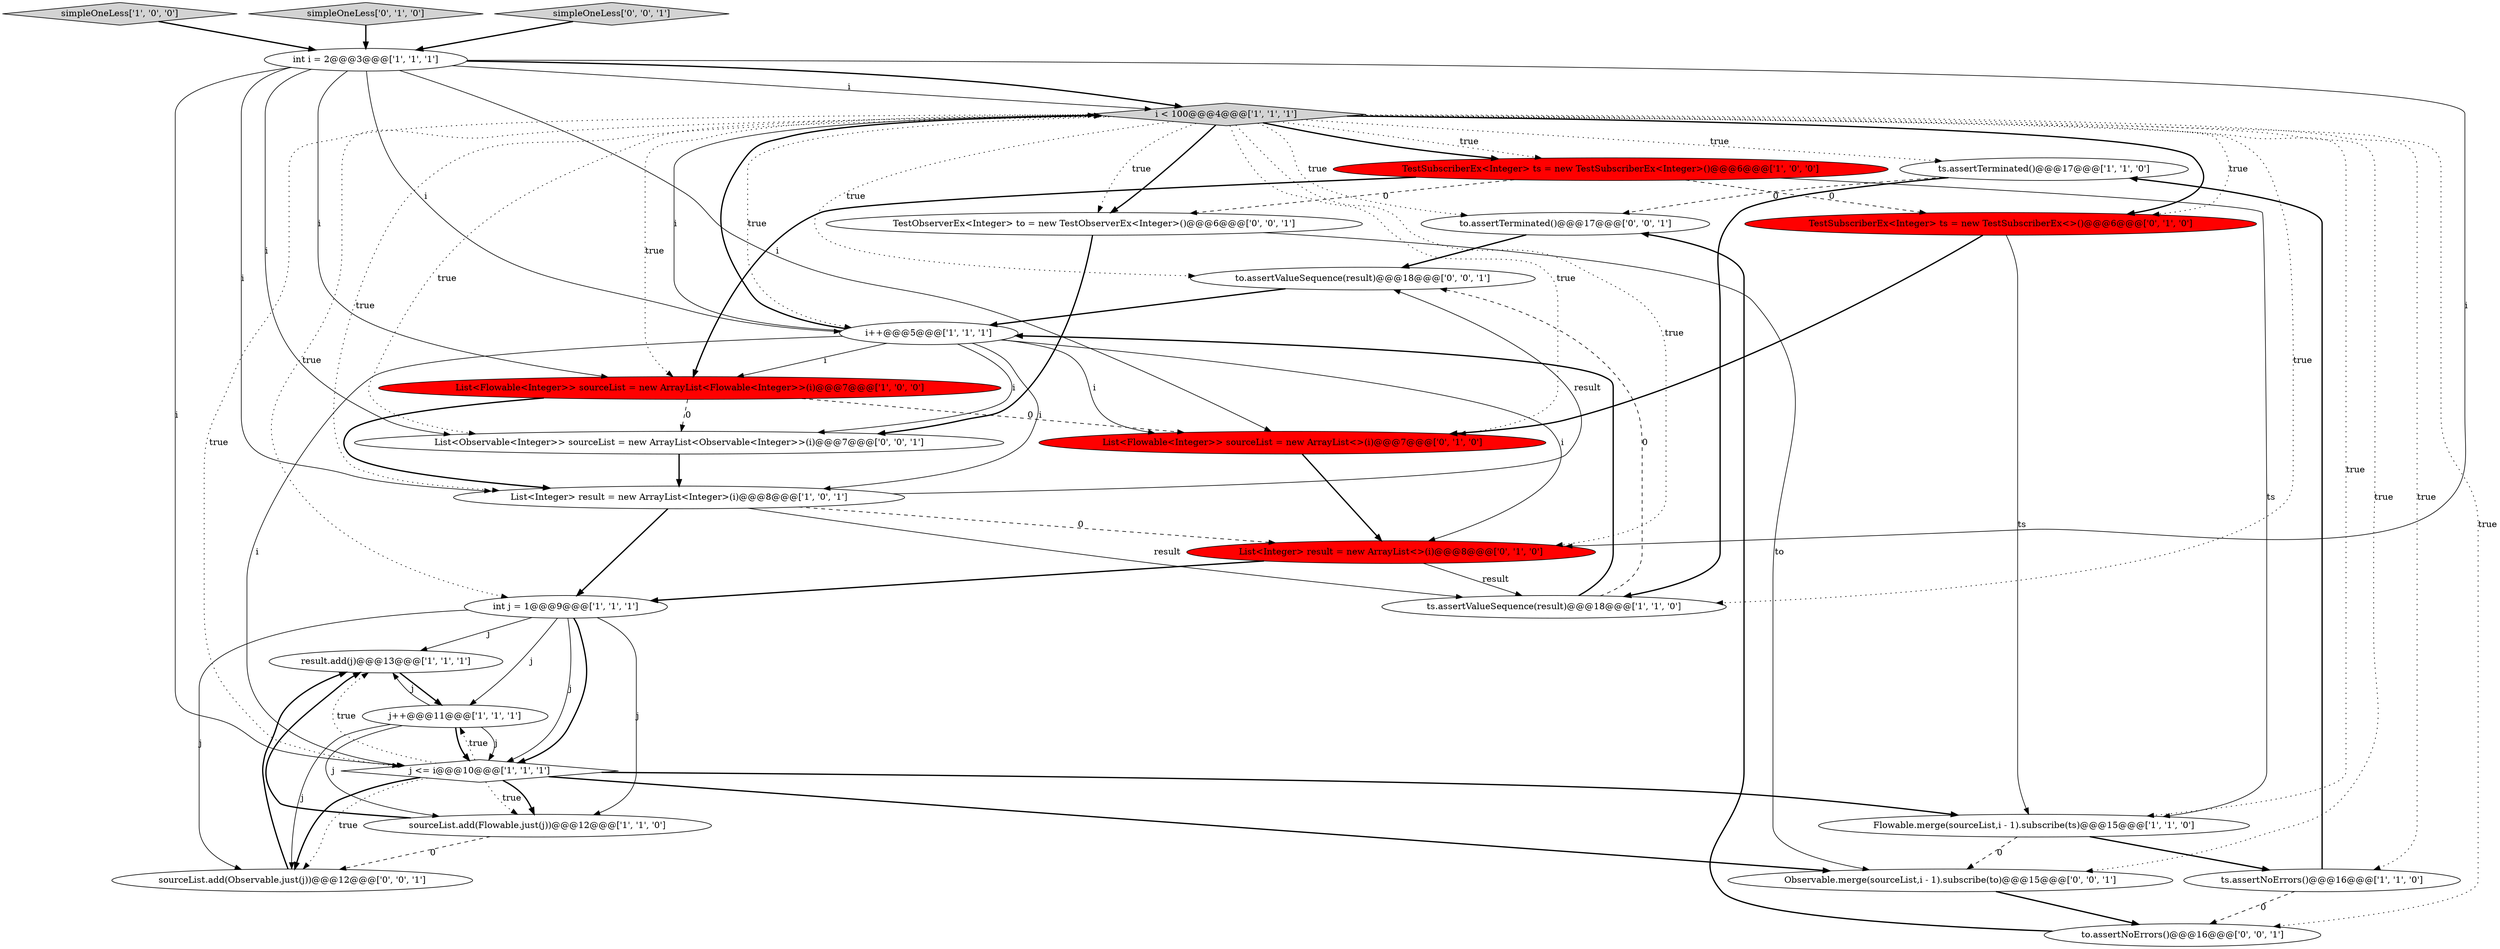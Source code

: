 digraph {
10 [style = filled, label = "i < 100@@@4@@@['1', '1', '1']", fillcolor = lightgray, shape = diamond image = "AAA0AAABBB1BBB"];
11 [style = filled, label = "ts.assertTerminated()@@@17@@@['1', '1', '0']", fillcolor = white, shape = ellipse image = "AAA0AAABBB1BBB"];
7 [style = filled, label = "simpleOneLess['1', '0', '0']", fillcolor = lightgray, shape = diamond image = "AAA0AAABBB1BBB"];
20 [style = filled, label = "to.assertNoErrors()@@@16@@@['0', '0', '1']", fillcolor = white, shape = ellipse image = "AAA0AAABBB3BBB"];
15 [style = filled, label = "result.add(j)@@@13@@@['1', '1', '1']", fillcolor = white, shape = ellipse image = "AAA0AAABBB1BBB"];
3 [style = filled, label = "ts.assertNoErrors()@@@16@@@['1', '1', '0']", fillcolor = white, shape = ellipse image = "AAA0AAABBB1BBB"];
27 [style = filled, label = "to.assertTerminated()@@@17@@@['0', '0', '1']", fillcolor = white, shape = ellipse image = "AAA0AAABBB3BBB"];
9 [style = filled, label = "List<Flowable<Integer>> sourceList = new ArrayList<Flowable<Integer>>(i)@@@7@@@['1', '0', '0']", fillcolor = red, shape = ellipse image = "AAA1AAABBB1BBB"];
5 [style = filled, label = "Flowable.merge(sourceList,i - 1).subscribe(ts)@@@15@@@['1', '1', '0']", fillcolor = white, shape = ellipse image = "AAA0AAABBB1BBB"];
0 [style = filled, label = "j++@@@11@@@['1', '1', '1']", fillcolor = white, shape = ellipse image = "AAA0AAABBB1BBB"];
4 [style = filled, label = "i++@@@5@@@['1', '1', '1']", fillcolor = white, shape = ellipse image = "AAA0AAABBB1BBB"];
8 [style = filled, label = "j <= i@@@10@@@['1', '1', '1']", fillcolor = white, shape = diamond image = "AAA0AAABBB1BBB"];
26 [style = filled, label = "sourceList.add(Observable.just(j))@@@12@@@['0', '0', '1']", fillcolor = white, shape = ellipse image = "AAA0AAABBB3BBB"];
6 [style = filled, label = "TestSubscriberEx<Integer> ts = new TestSubscriberEx<Integer>()@@@6@@@['1', '0', '0']", fillcolor = red, shape = ellipse image = "AAA1AAABBB1BBB"];
23 [style = filled, label = "to.assertValueSequence(result)@@@18@@@['0', '0', '1']", fillcolor = white, shape = ellipse image = "AAA0AAABBB3BBB"];
13 [style = filled, label = "int j = 1@@@9@@@['1', '1', '1']", fillcolor = white, shape = ellipse image = "AAA0AAABBB1BBB"];
14 [style = filled, label = "sourceList.add(Flowable.just(j))@@@12@@@['1', '1', '0']", fillcolor = white, shape = ellipse image = "AAA0AAABBB1BBB"];
16 [style = filled, label = "TestSubscriberEx<Integer> ts = new TestSubscriberEx<>()@@@6@@@['0', '1', '0']", fillcolor = red, shape = ellipse image = "AAA1AAABBB2BBB"];
18 [style = filled, label = "List<Integer> result = new ArrayList<>(i)@@@8@@@['0', '1', '0']", fillcolor = red, shape = ellipse image = "AAA1AAABBB2BBB"];
19 [style = filled, label = "simpleOneLess['0', '1', '0']", fillcolor = lightgray, shape = diamond image = "AAA0AAABBB2BBB"];
21 [style = filled, label = "simpleOneLess['0', '0', '1']", fillcolor = lightgray, shape = diamond image = "AAA0AAABBB3BBB"];
12 [style = filled, label = "int i = 2@@@3@@@['1', '1', '1']", fillcolor = white, shape = ellipse image = "AAA0AAABBB1BBB"];
1 [style = filled, label = "ts.assertValueSequence(result)@@@18@@@['1', '1', '0']", fillcolor = white, shape = ellipse image = "AAA0AAABBB1BBB"];
2 [style = filled, label = "List<Integer> result = new ArrayList<Integer>(i)@@@8@@@['1', '0', '1']", fillcolor = white, shape = ellipse image = "AAA0AAABBB1BBB"];
22 [style = filled, label = "TestObserverEx<Integer> to = new TestObserverEx<Integer>()@@@6@@@['0', '0', '1']", fillcolor = white, shape = ellipse image = "AAA0AAABBB3BBB"];
24 [style = filled, label = "Observable.merge(sourceList,i - 1).subscribe(to)@@@15@@@['0', '0', '1']", fillcolor = white, shape = ellipse image = "AAA0AAABBB3BBB"];
25 [style = filled, label = "List<Observable<Integer>> sourceList = new ArrayList<Observable<Integer>>(i)@@@7@@@['0', '0', '1']", fillcolor = white, shape = ellipse image = "AAA0AAABBB3BBB"];
17 [style = filled, label = "List<Flowable<Integer>> sourceList = new ArrayList<>(i)@@@7@@@['0', '1', '0']", fillcolor = red, shape = ellipse image = "AAA1AAABBB2BBB"];
5->3 [style = bold, label=""];
10->8 [style = dotted, label="true"];
12->8 [style = solid, label="i"];
5->24 [style = dashed, label="0"];
12->25 [style = solid, label="i"];
10->3 [style = dotted, label="true"];
0->26 [style = solid, label="j"];
14->26 [style = dashed, label="0"];
4->2 [style = solid, label="i"];
20->27 [style = bold, label=""];
18->1 [style = solid, label="result"];
12->10 [style = bold, label=""];
10->20 [style = dotted, label="true"];
13->15 [style = solid, label="j"];
0->8 [style = solid, label="j"];
15->0 [style = bold, label=""];
26->15 [style = bold, label=""];
0->8 [style = bold, label=""];
8->0 [style = dotted, label="true"];
10->1 [style = dotted, label="true"];
12->18 [style = solid, label="i"];
10->4 [style = dotted, label="true"];
10->16 [style = dotted, label="true"];
2->23 [style = solid, label="result"];
10->18 [style = dotted, label="true"];
22->25 [style = bold, label=""];
1->4 [style = bold, label=""];
10->6 [style = dotted, label="true"];
19->12 [style = bold, label=""];
9->2 [style = bold, label=""];
3->11 [style = bold, label=""];
16->17 [style = bold, label=""];
25->2 [style = bold, label=""];
4->17 [style = solid, label="i"];
6->22 [style = dashed, label="0"];
4->8 [style = solid, label="i"];
0->15 [style = solid, label="j"];
24->20 [style = bold, label=""];
10->25 [style = dotted, label="true"];
6->16 [style = dashed, label="0"];
10->23 [style = dotted, label="true"];
22->24 [style = solid, label="to"];
12->2 [style = solid, label="i"];
10->24 [style = dotted, label="true"];
8->14 [style = dotted, label="true"];
2->18 [style = dashed, label="0"];
14->15 [style = bold, label=""];
13->26 [style = solid, label="j"];
8->24 [style = bold, label=""];
4->10 [style = bold, label=""];
4->9 [style = solid, label="i"];
4->18 [style = solid, label="i"];
13->8 [style = solid, label="j"];
8->14 [style = bold, label=""];
8->15 [style = dotted, label="true"];
10->9 [style = dotted, label="true"];
10->6 [style = bold, label=""];
10->17 [style = dotted, label="true"];
21->12 [style = bold, label=""];
2->1 [style = solid, label="result"];
10->16 [style = bold, label=""];
10->13 [style = dotted, label="true"];
10->2 [style = dotted, label="true"];
10->11 [style = dotted, label="true"];
9->25 [style = dashed, label="0"];
16->5 [style = solid, label="ts"];
11->27 [style = dashed, label="0"];
13->0 [style = solid, label="j"];
1->23 [style = dashed, label="0"];
10->22 [style = bold, label=""];
8->26 [style = dotted, label="true"];
12->9 [style = solid, label="i"];
11->1 [style = bold, label=""];
7->12 [style = bold, label=""];
23->4 [style = bold, label=""];
12->10 [style = solid, label="i"];
10->5 [style = dotted, label="true"];
4->25 [style = solid, label="i"];
13->14 [style = solid, label="j"];
2->13 [style = bold, label=""];
6->5 [style = solid, label="ts"];
8->5 [style = bold, label=""];
12->17 [style = solid, label="i"];
12->4 [style = solid, label="i"];
9->17 [style = dashed, label="0"];
3->20 [style = dashed, label="0"];
4->10 [style = solid, label="i"];
18->13 [style = bold, label=""];
10->22 [style = dotted, label="true"];
27->23 [style = bold, label=""];
10->27 [style = dotted, label="true"];
6->9 [style = bold, label=""];
13->8 [style = bold, label=""];
0->14 [style = solid, label="j"];
17->18 [style = bold, label=""];
8->26 [style = bold, label=""];
}
